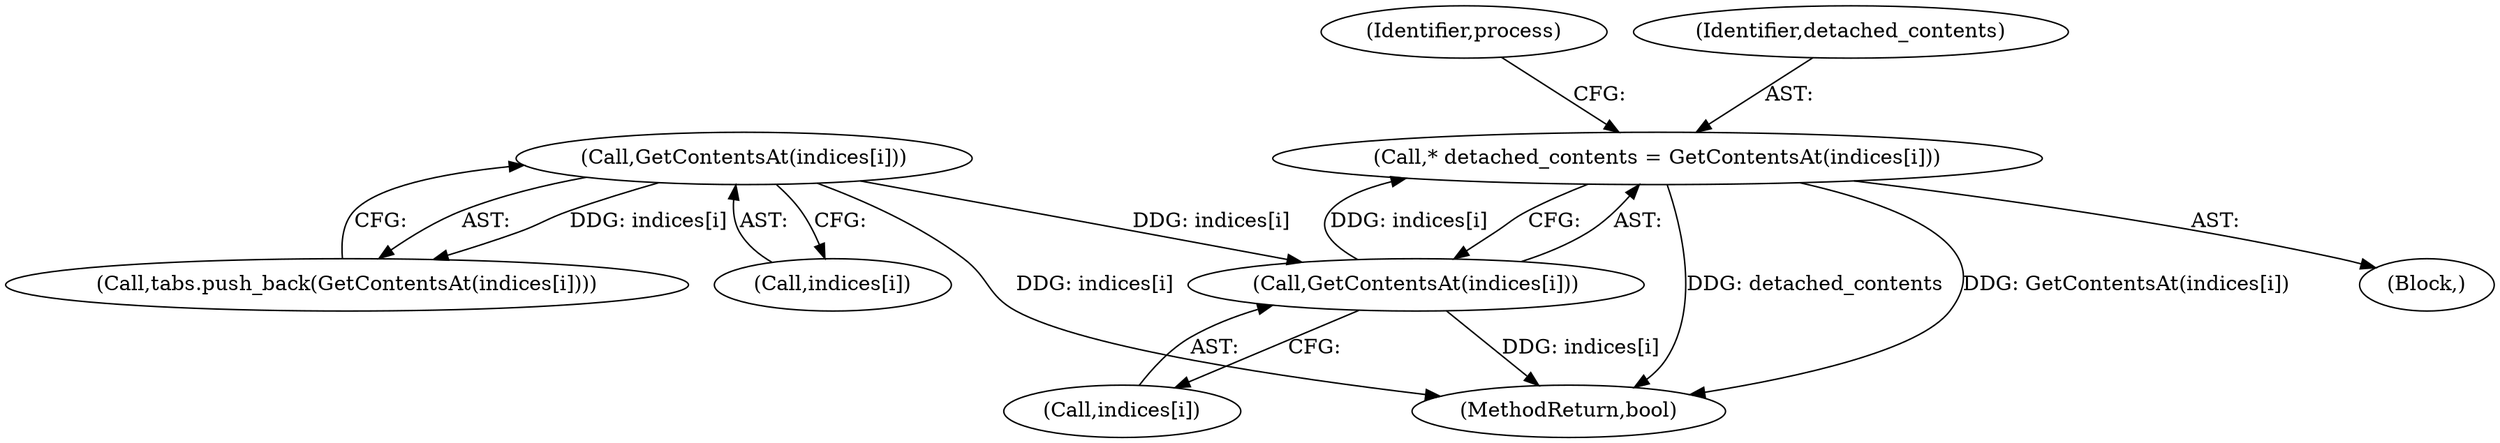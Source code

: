 digraph "0_Chrome_2db5a2048dfcacfe5ad4311c2b1e435c4c67febc_0@pointer" {
"1000153" [label="(Call,* detached_contents = GetContentsAt(indices[i]))"];
"1000155" [label="(Call,GetContentsAt(indices[i]))"];
"1000131" [label="(Call,GetContentsAt(indices[i]))"];
"1000130" [label="(Call,tabs.push_back(GetContentsAt(indices[i])))"];
"1000153" [label="(Call,* detached_contents = GetContentsAt(indices[i]))"];
"1000161" [label="(Identifier,process)"];
"1000155" [label="(Call,GetContentsAt(indices[i]))"];
"1000253" [label="(MethodReturn,bool)"];
"1000154" [label="(Identifier,detached_contents)"];
"1000132" [label="(Call,indices[i])"];
"1000156" [label="(Call,indices[i])"];
"1000131" [label="(Call,GetContentsAt(indices[i]))"];
"1000151" [label="(Block,)"];
"1000153" -> "1000151"  [label="AST: "];
"1000153" -> "1000155"  [label="CFG: "];
"1000154" -> "1000153"  [label="AST: "];
"1000155" -> "1000153"  [label="AST: "];
"1000161" -> "1000153"  [label="CFG: "];
"1000153" -> "1000253"  [label="DDG: detached_contents"];
"1000153" -> "1000253"  [label="DDG: GetContentsAt(indices[i])"];
"1000155" -> "1000153"  [label="DDG: indices[i]"];
"1000155" -> "1000156"  [label="CFG: "];
"1000156" -> "1000155"  [label="AST: "];
"1000155" -> "1000253"  [label="DDG: indices[i]"];
"1000131" -> "1000155"  [label="DDG: indices[i]"];
"1000131" -> "1000130"  [label="AST: "];
"1000131" -> "1000132"  [label="CFG: "];
"1000132" -> "1000131"  [label="AST: "];
"1000130" -> "1000131"  [label="CFG: "];
"1000131" -> "1000253"  [label="DDG: indices[i]"];
"1000131" -> "1000130"  [label="DDG: indices[i]"];
}
